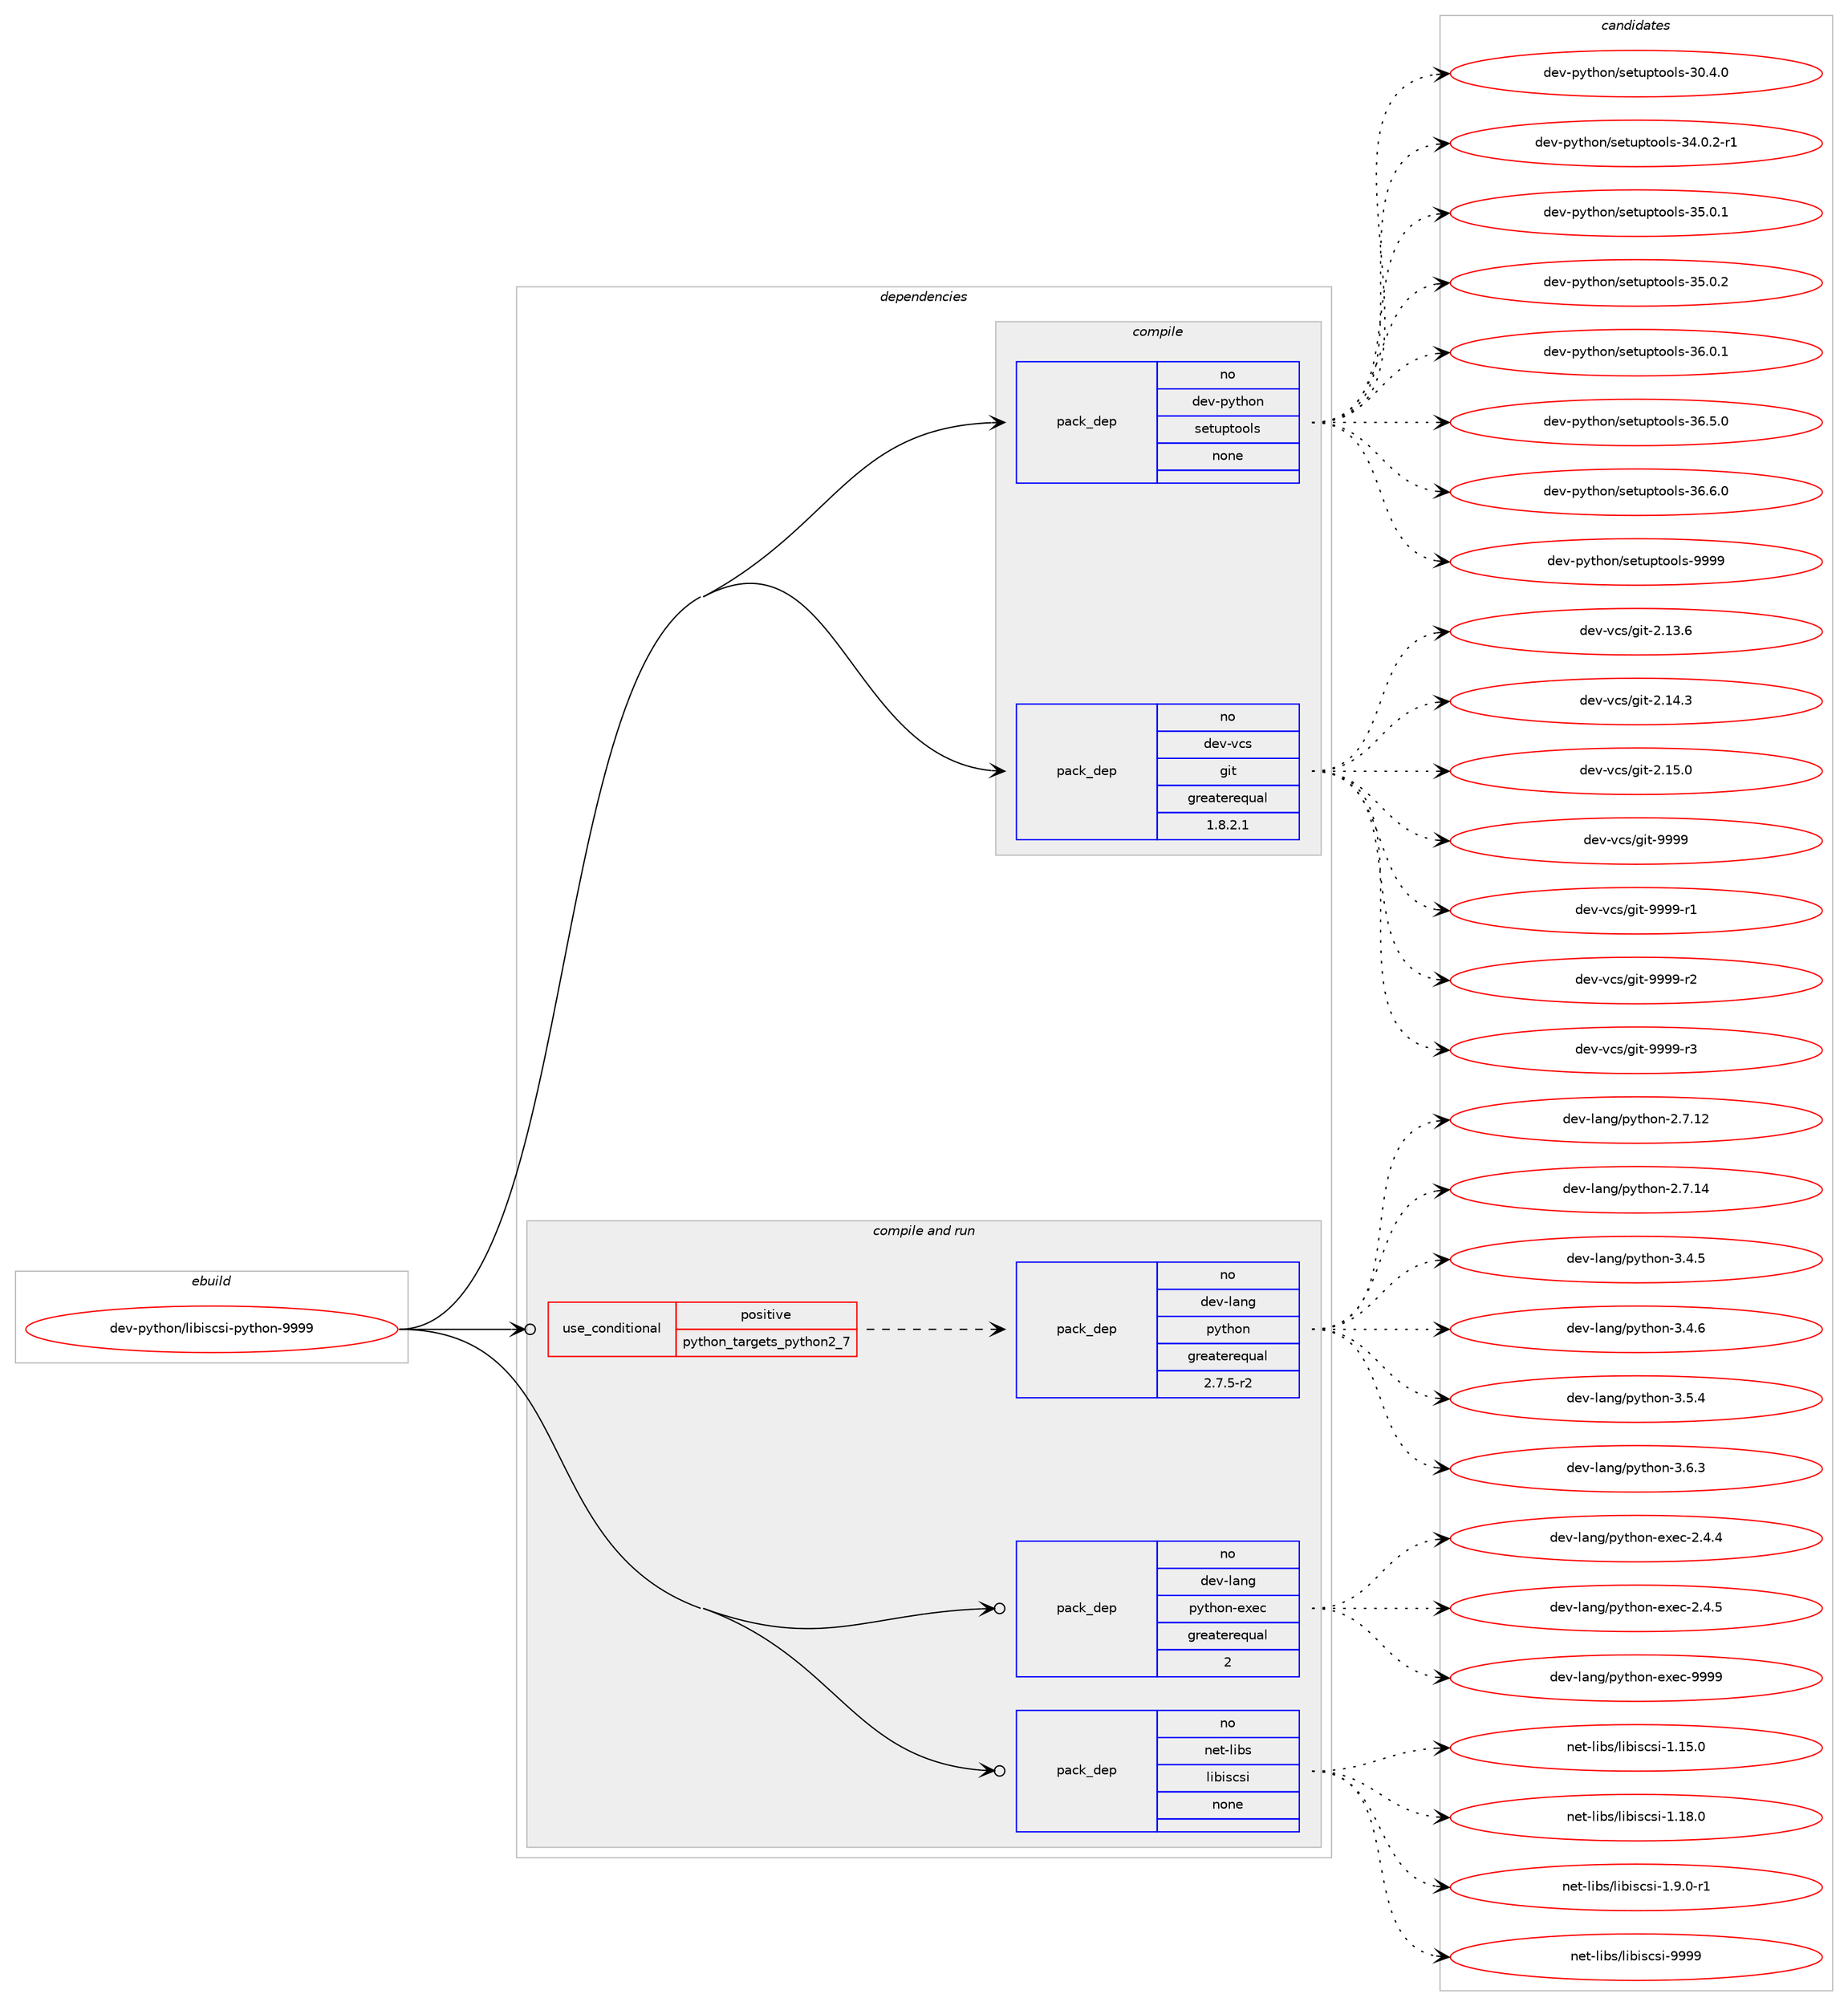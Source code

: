 digraph prolog {

# *************
# Graph options
# *************

newrank=true;
concentrate=true;
compound=true;
graph [rankdir=LR,fontname=Helvetica,fontsize=10,ranksep=1.5];#, ranksep=2.5, nodesep=0.2];
edge  [arrowhead=vee];
node  [fontname=Helvetica,fontsize=10];

# **********
# The ebuild
# **********

subgraph cluster_leftcol {
color=gray;
rank=same;
label=<<i>ebuild</i>>;
id [label="dev-python/libiscsi-python-9999", color=red, width=4, href="../dev-python/libiscsi-python-9999.svg"];
}

# ****************
# The dependencies
# ****************

subgraph cluster_midcol {
color=gray;
label=<<i>dependencies</i>>;
subgraph cluster_compile {
fillcolor="#eeeeee";
style=filled;
label=<<i>compile</i>>;
subgraph pack125583 {
dependency164316 [label=<<TABLE BORDER="0" CELLBORDER="1" CELLSPACING="0" CELLPADDING="4" WIDTH="220"><TR><TD ROWSPAN="6" CELLPADDING="30">pack_dep</TD></TR><TR><TD WIDTH="110">no</TD></TR><TR><TD>dev-python</TD></TR><TR><TD>setuptools</TD></TR><TR><TD>none</TD></TR><TR><TD></TD></TR></TABLE>>, shape=none, color=blue];
}
id:e -> dependency164316:w [weight=20,style="solid",arrowhead="vee"];
subgraph pack125584 {
dependency164317 [label=<<TABLE BORDER="0" CELLBORDER="1" CELLSPACING="0" CELLPADDING="4" WIDTH="220"><TR><TD ROWSPAN="6" CELLPADDING="30">pack_dep</TD></TR><TR><TD WIDTH="110">no</TD></TR><TR><TD>dev-vcs</TD></TR><TR><TD>git</TD></TR><TR><TD>greaterequal</TD></TR><TR><TD>1.8.2.1</TD></TR></TABLE>>, shape=none, color=blue];
}
id:e -> dependency164317:w [weight=20,style="solid",arrowhead="vee"];
}
subgraph cluster_compileandrun {
fillcolor="#eeeeee";
style=filled;
label=<<i>compile and run</i>>;
subgraph cond34880 {
dependency164318 [label=<<TABLE BORDER="0" CELLBORDER="1" CELLSPACING="0" CELLPADDING="4"><TR><TD ROWSPAN="3" CELLPADDING="10">use_conditional</TD></TR><TR><TD>positive</TD></TR><TR><TD>python_targets_python2_7</TD></TR></TABLE>>, shape=none, color=red];
subgraph pack125585 {
dependency164319 [label=<<TABLE BORDER="0" CELLBORDER="1" CELLSPACING="0" CELLPADDING="4" WIDTH="220"><TR><TD ROWSPAN="6" CELLPADDING="30">pack_dep</TD></TR><TR><TD WIDTH="110">no</TD></TR><TR><TD>dev-lang</TD></TR><TR><TD>python</TD></TR><TR><TD>greaterequal</TD></TR><TR><TD>2.7.5-r2</TD></TR></TABLE>>, shape=none, color=blue];
}
dependency164318:e -> dependency164319:w [weight=20,style="dashed",arrowhead="vee"];
}
id:e -> dependency164318:w [weight=20,style="solid",arrowhead="odotvee"];
subgraph pack125586 {
dependency164320 [label=<<TABLE BORDER="0" CELLBORDER="1" CELLSPACING="0" CELLPADDING="4" WIDTH="220"><TR><TD ROWSPAN="6" CELLPADDING="30">pack_dep</TD></TR><TR><TD WIDTH="110">no</TD></TR><TR><TD>dev-lang</TD></TR><TR><TD>python-exec</TD></TR><TR><TD>greaterequal</TD></TR><TR><TD>2</TD></TR></TABLE>>, shape=none, color=blue];
}
id:e -> dependency164320:w [weight=20,style="solid",arrowhead="odotvee"];
subgraph pack125587 {
dependency164321 [label=<<TABLE BORDER="0" CELLBORDER="1" CELLSPACING="0" CELLPADDING="4" WIDTH="220"><TR><TD ROWSPAN="6" CELLPADDING="30">pack_dep</TD></TR><TR><TD WIDTH="110">no</TD></TR><TR><TD>net-libs</TD></TR><TR><TD>libiscsi</TD></TR><TR><TD>none</TD></TR><TR><TD></TD></TR></TABLE>>, shape=none, color=blue];
}
id:e -> dependency164321:w [weight=20,style="solid",arrowhead="odotvee"];
}
subgraph cluster_run {
fillcolor="#eeeeee";
style=filled;
label=<<i>run</i>>;
}
}

# **************
# The candidates
# **************

subgraph cluster_choices {
rank=same;
color=gray;
label=<<i>candidates</i>>;

subgraph choice125583 {
color=black;
nodesep=1;
choice100101118451121211161041111104711510111611711211611111110811545514846524648 [label="dev-python/setuptools-30.4.0", color=red, width=4,href="../dev-python/setuptools-30.4.0.svg"];
choice1001011184511212111610411111047115101116117112116111111108115455152464846504511449 [label="dev-python/setuptools-34.0.2-r1", color=red, width=4,href="../dev-python/setuptools-34.0.2-r1.svg"];
choice100101118451121211161041111104711510111611711211611111110811545515346484649 [label="dev-python/setuptools-35.0.1", color=red, width=4,href="../dev-python/setuptools-35.0.1.svg"];
choice100101118451121211161041111104711510111611711211611111110811545515346484650 [label="dev-python/setuptools-35.0.2", color=red, width=4,href="../dev-python/setuptools-35.0.2.svg"];
choice100101118451121211161041111104711510111611711211611111110811545515446484649 [label="dev-python/setuptools-36.0.1", color=red, width=4,href="../dev-python/setuptools-36.0.1.svg"];
choice100101118451121211161041111104711510111611711211611111110811545515446534648 [label="dev-python/setuptools-36.5.0", color=red, width=4,href="../dev-python/setuptools-36.5.0.svg"];
choice100101118451121211161041111104711510111611711211611111110811545515446544648 [label="dev-python/setuptools-36.6.0", color=red, width=4,href="../dev-python/setuptools-36.6.0.svg"];
choice10010111845112121116104111110471151011161171121161111111081154557575757 [label="dev-python/setuptools-9999", color=red, width=4,href="../dev-python/setuptools-9999.svg"];
dependency164316:e -> choice100101118451121211161041111104711510111611711211611111110811545514846524648:w [style=dotted,weight="100"];
dependency164316:e -> choice1001011184511212111610411111047115101116117112116111111108115455152464846504511449:w [style=dotted,weight="100"];
dependency164316:e -> choice100101118451121211161041111104711510111611711211611111110811545515346484649:w [style=dotted,weight="100"];
dependency164316:e -> choice100101118451121211161041111104711510111611711211611111110811545515346484650:w [style=dotted,weight="100"];
dependency164316:e -> choice100101118451121211161041111104711510111611711211611111110811545515446484649:w [style=dotted,weight="100"];
dependency164316:e -> choice100101118451121211161041111104711510111611711211611111110811545515446534648:w [style=dotted,weight="100"];
dependency164316:e -> choice100101118451121211161041111104711510111611711211611111110811545515446544648:w [style=dotted,weight="100"];
dependency164316:e -> choice10010111845112121116104111110471151011161171121161111111081154557575757:w [style=dotted,weight="100"];
}
subgraph choice125584 {
color=black;
nodesep=1;
choice10010111845118991154710310511645504649514654 [label="dev-vcs/git-2.13.6", color=red, width=4,href="../dev-vcs/git-2.13.6.svg"];
choice10010111845118991154710310511645504649524651 [label="dev-vcs/git-2.14.3", color=red, width=4,href="../dev-vcs/git-2.14.3.svg"];
choice10010111845118991154710310511645504649534648 [label="dev-vcs/git-2.15.0", color=red, width=4,href="../dev-vcs/git-2.15.0.svg"];
choice1001011184511899115471031051164557575757 [label="dev-vcs/git-9999", color=red, width=4,href="../dev-vcs/git-9999.svg"];
choice10010111845118991154710310511645575757574511449 [label="dev-vcs/git-9999-r1", color=red, width=4,href="../dev-vcs/git-9999-r1.svg"];
choice10010111845118991154710310511645575757574511450 [label="dev-vcs/git-9999-r2", color=red, width=4,href="../dev-vcs/git-9999-r2.svg"];
choice10010111845118991154710310511645575757574511451 [label="dev-vcs/git-9999-r3", color=red, width=4,href="../dev-vcs/git-9999-r3.svg"];
dependency164317:e -> choice10010111845118991154710310511645504649514654:w [style=dotted,weight="100"];
dependency164317:e -> choice10010111845118991154710310511645504649524651:w [style=dotted,weight="100"];
dependency164317:e -> choice10010111845118991154710310511645504649534648:w [style=dotted,weight="100"];
dependency164317:e -> choice1001011184511899115471031051164557575757:w [style=dotted,weight="100"];
dependency164317:e -> choice10010111845118991154710310511645575757574511449:w [style=dotted,weight="100"];
dependency164317:e -> choice10010111845118991154710310511645575757574511450:w [style=dotted,weight="100"];
dependency164317:e -> choice10010111845118991154710310511645575757574511451:w [style=dotted,weight="100"];
}
subgraph choice125585 {
color=black;
nodesep=1;
choice10010111845108971101034711212111610411111045504655464950 [label="dev-lang/python-2.7.12", color=red, width=4,href="../dev-lang/python-2.7.12.svg"];
choice10010111845108971101034711212111610411111045504655464952 [label="dev-lang/python-2.7.14", color=red, width=4,href="../dev-lang/python-2.7.14.svg"];
choice100101118451089711010347112121116104111110455146524653 [label="dev-lang/python-3.4.5", color=red, width=4,href="../dev-lang/python-3.4.5.svg"];
choice100101118451089711010347112121116104111110455146524654 [label="dev-lang/python-3.4.6", color=red, width=4,href="../dev-lang/python-3.4.6.svg"];
choice100101118451089711010347112121116104111110455146534652 [label="dev-lang/python-3.5.4", color=red, width=4,href="../dev-lang/python-3.5.4.svg"];
choice100101118451089711010347112121116104111110455146544651 [label="dev-lang/python-3.6.3", color=red, width=4,href="../dev-lang/python-3.6.3.svg"];
dependency164319:e -> choice10010111845108971101034711212111610411111045504655464950:w [style=dotted,weight="100"];
dependency164319:e -> choice10010111845108971101034711212111610411111045504655464952:w [style=dotted,weight="100"];
dependency164319:e -> choice100101118451089711010347112121116104111110455146524653:w [style=dotted,weight="100"];
dependency164319:e -> choice100101118451089711010347112121116104111110455146524654:w [style=dotted,weight="100"];
dependency164319:e -> choice100101118451089711010347112121116104111110455146534652:w [style=dotted,weight="100"];
dependency164319:e -> choice100101118451089711010347112121116104111110455146544651:w [style=dotted,weight="100"];
}
subgraph choice125586 {
color=black;
nodesep=1;
choice1001011184510897110103471121211161041111104510112010199455046524652 [label="dev-lang/python-exec-2.4.4", color=red, width=4,href="../dev-lang/python-exec-2.4.4.svg"];
choice1001011184510897110103471121211161041111104510112010199455046524653 [label="dev-lang/python-exec-2.4.5", color=red, width=4,href="../dev-lang/python-exec-2.4.5.svg"];
choice10010111845108971101034711212111610411111045101120101994557575757 [label="dev-lang/python-exec-9999", color=red, width=4,href="../dev-lang/python-exec-9999.svg"];
dependency164320:e -> choice1001011184510897110103471121211161041111104510112010199455046524652:w [style=dotted,weight="100"];
dependency164320:e -> choice1001011184510897110103471121211161041111104510112010199455046524653:w [style=dotted,weight="100"];
dependency164320:e -> choice10010111845108971101034711212111610411111045101120101994557575757:w [style=dotted,weight="100"];
}
subgraph choice125587 {
color=black;
nodesep=1;
choice110101116451081059811547108105981051159911510545494649534648 [label="net-libs/libiscsi-1.15.0", color=red, width=4,href="../net-libs/libiscsi-1.15.0.svg"];
choice110101116451081059811547108105981051159911510545494649564648 [label="net-libs/libiscsi-1.18.0", color=red, width=4,href="../net-libs/libiscsi-1.18.0.svg"];
choice11010111645108105981154710810598105115991151054549465746484511449 [label="net-libs/libiscsi-1.9.0-r1", color=red, width=4,href="../net-libs/libiscsi-1.9.0-r1.svg"];
choice11010111645108105981154710810598105115991151054557575757 [label="net-libs/libiscsi-9999", color=red, width=4,href="../net-libs/libiscsi-9999.svg"];
dependency164321:e -> choice110101116451081059811547108105981051159911510545494649534648:w [style=dotted,weight="100"];
dependency164321:e -> choice110101116451081059811547108105981051159911510545494649564648:w [style=dotted,weight="100"];
dependency164321:e -> choice11010111645108105981154710810598105115991151054549465746484511449:w [style=dotted,weight="100"];
dependency164321:e -> choice11010111645108105981154710810598105115991151054557575757:w [style=dotted,weight="100"];
}
}

}
